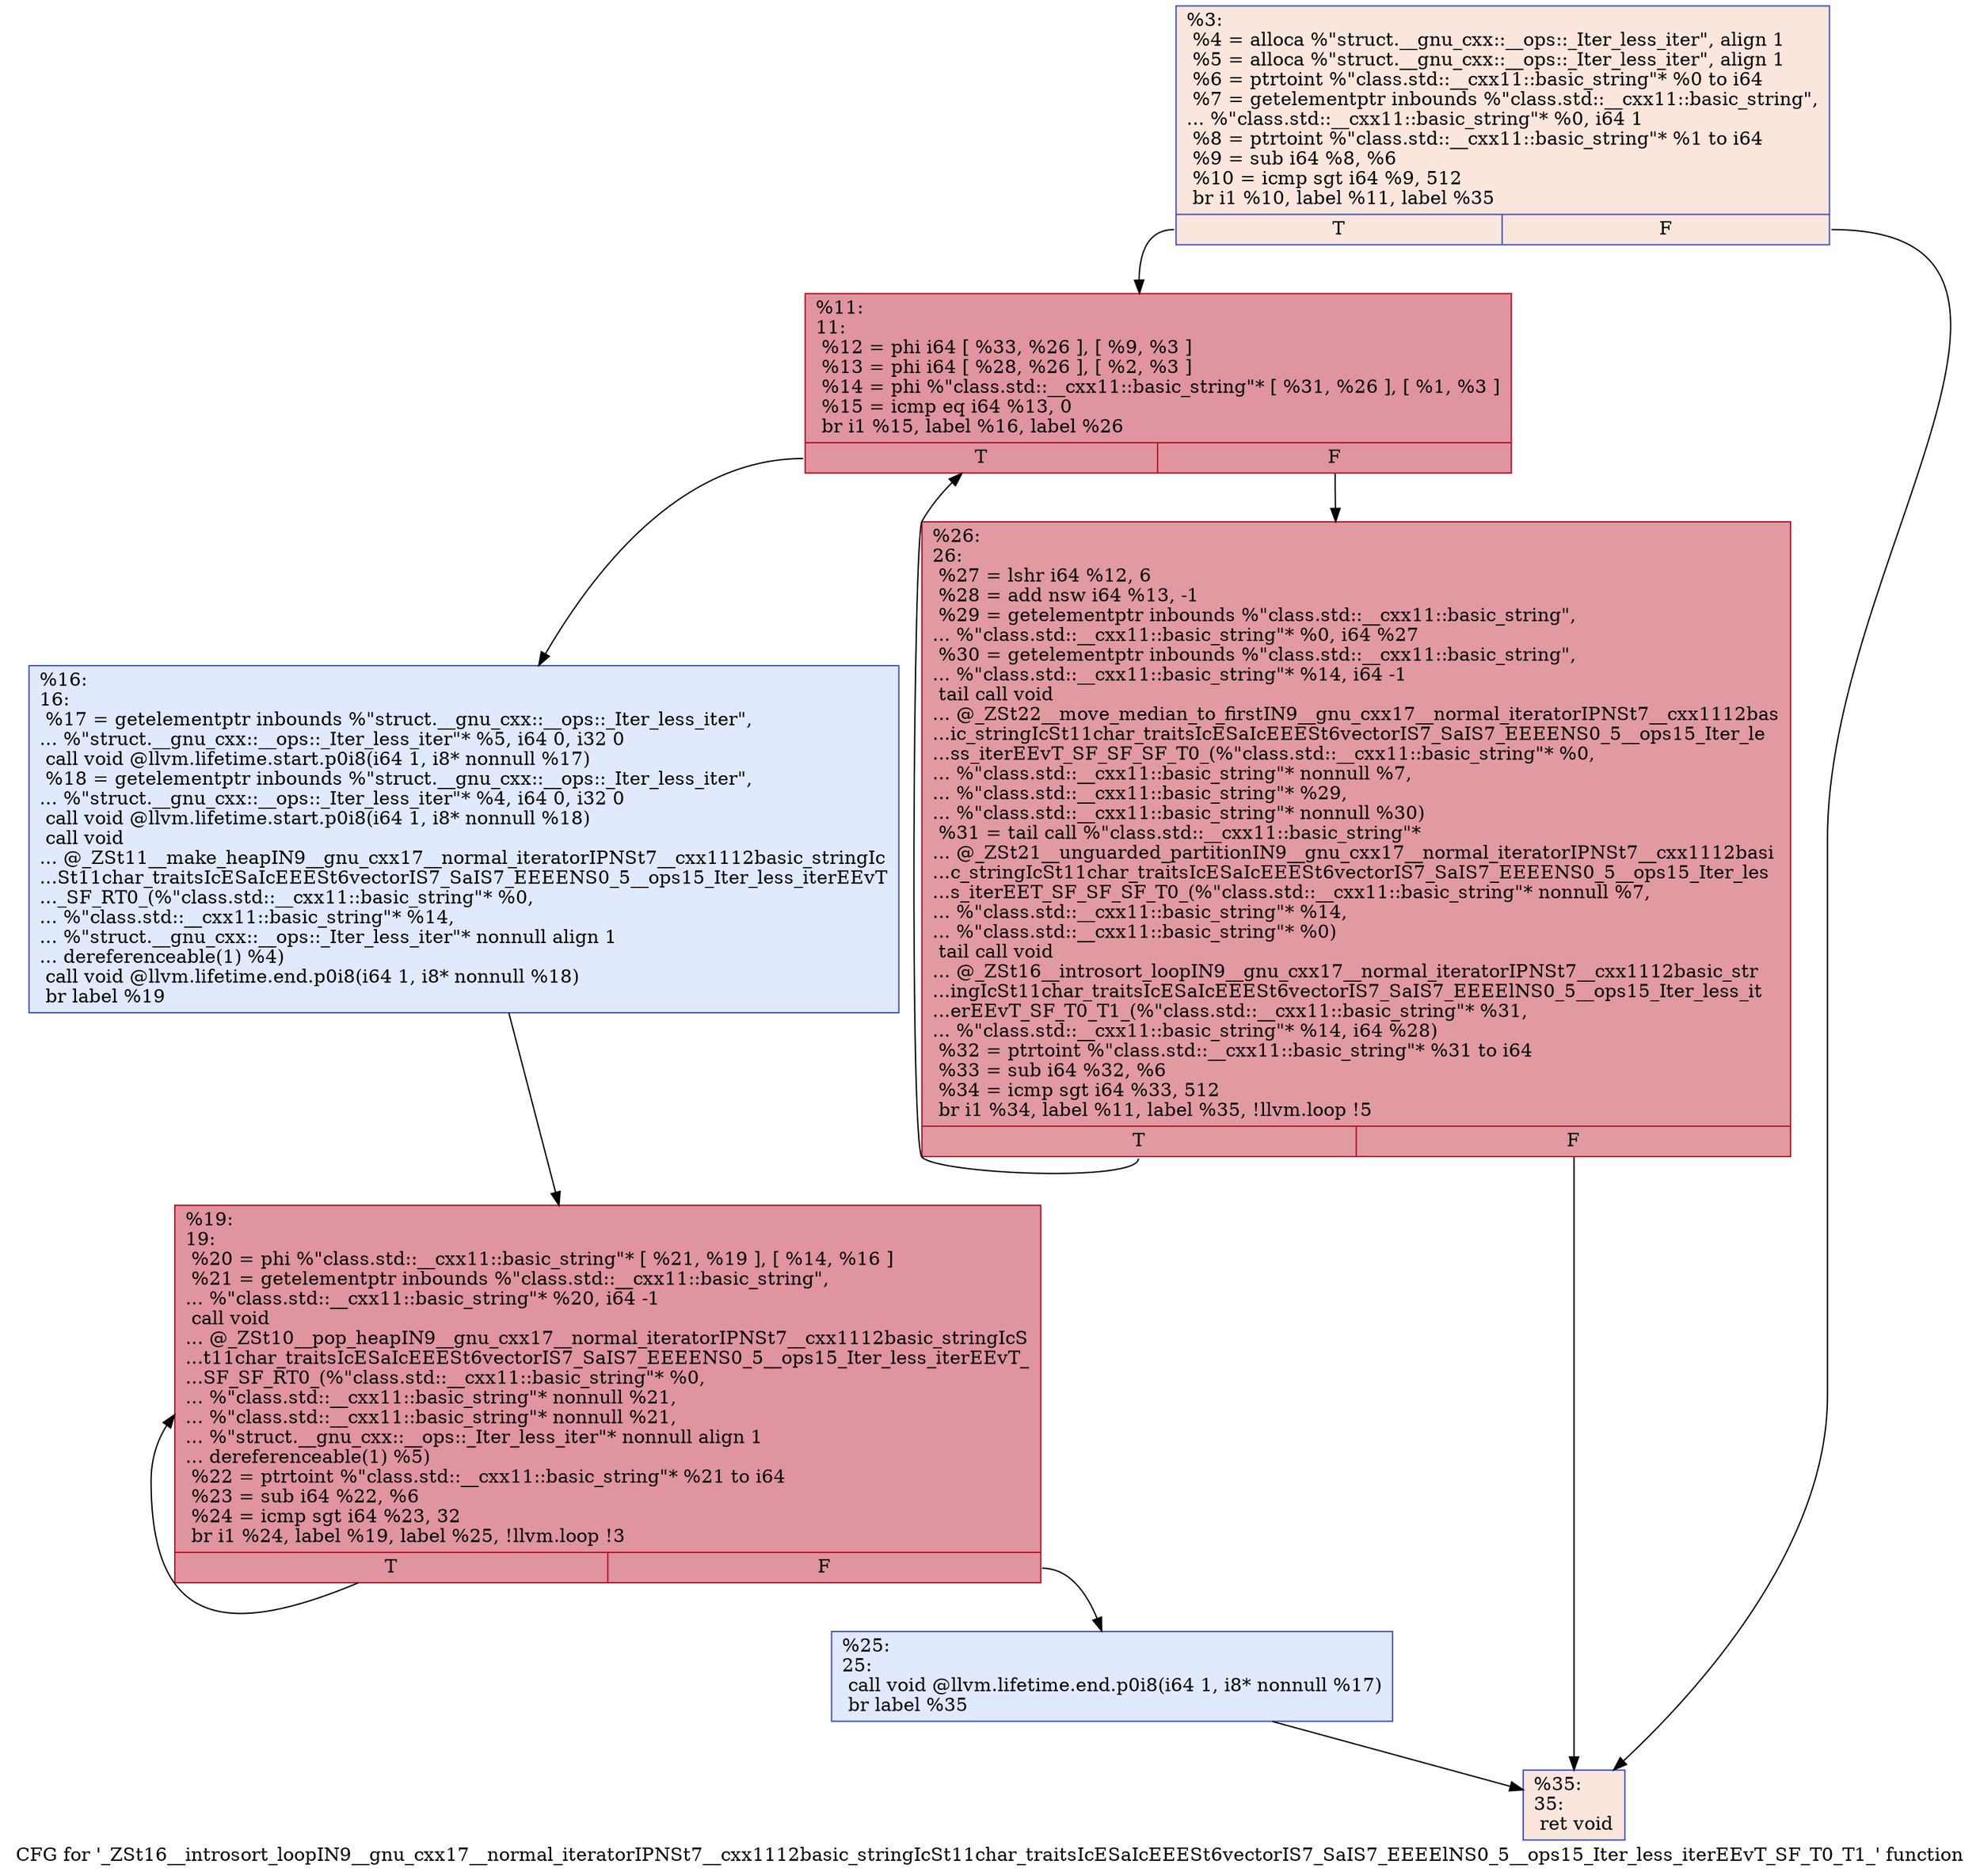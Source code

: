 digraph "CFG for '_ZSt16__introsort_loopIN9__gnu_cxx17__normal_iteratorIPNSt7__cxx1112basic_stringIcSt11char_traitsIcESaIcEEESt6vectorIS7_SaIS7_EEEElNS0_5__ops15_Iter_less_iterEEvT_SF_T0_T1_' function" {
	label="CFG for '_ZSt16__introsort_loopIN9__gnu_cxx17__normal_iteratorIPNSt7__cxx1112basic_stringIcSt11char_traitsIcESaIcEEESt6vectorIS7_SaIS7_EEEElNS0_5__ops15_Iter_less_iterEEvT_SF_T0_T1_' function";

	Node0x5599fb3f3e70 [shape=record,color="#3d50c3ff", style=filled, fillcolor="#f3c7b170",label="{%3:\l  %4 = alloca %\"struct.__gnu_cxx::__ops::_Iter_less_iter\", align 1\l  %5 = alloca %\"struct.__gnu_cxx::__ops::_Iter_less_iter\", align 1\l  %6 = ptrtoint %\"class.std::__cxx11::basic_string\"* %0 to i64\l  %7 = getelementptr inbounds %\"class.std::__cxx11::basic_string\",\l... %\"class.std::__cxx11::basic_string\"* %0, i64 1\l  %8 = ptrtoint %\"class.std::__cxx11::basic_string\"* %1 to i64\l  %9 = sub i64 %8, %6\l  %10 = icmp sgt i64 %9, 512\l  br i1 %10, label %11, label %35\l|{<s0>T|<s1>F}}"];
	Node0x5599fb3f3e70:s0 -> Node0x5599fb3f3f30;
	Node0x5599fb3f3e70:s1 -> Node0x5599fb3f4290;
	Node0x5599fb3f3f30 [shape=record,color="#b70d28ff", style=filled, fillcolor="#b70d2870",label="{%11:\l11:                                               \l  %12 = phi i64 [ %33, %26 ], [ %9, %3 ]\l  %13 = phi i64 [ %28, %26 ], [ %2, %3 ]\l  %14 = phi %\"class.std::__cxx11::basic_string\"* [ %31, %26 ], [ %1, %3 ]\l  %15 = icmp eq i64 %13, 0\l  br i1 %15, label %16, label %26\l|{<s0>T|<s1>F}}"];
	Node0x5599fb3f3f30:s0 -> Node0x5599fb3f4590;
	Node0x5599fb3f3f30:s1 -> Node0x5599fb3f4390;
	Node0x5599fb3f4590 [shape=record,color="#3d50c3ff", style=filled, fillcolor="#b9d0f970",label="{%16:\l16:                                               \l  %17 = getelementptr inbounds %\"struct.__gnu_cxx::__ops::_Iter_less_iter\",\l... %\"struct.__gnu_cxx::__ops::_Iter_less_iter\"* %5, i64 0, i32 0\l  call void @llvm.lifetime.start.p0i8(i64 1, i8* nonnull %17)\l  %18 = getelementptr inbounds %\"struct.__gnu_cxx::__ops::_Iter_less_iter\",\l... %\"struct.__gnu_cxx::__ops::_Iter_less_iter\"* %4, i64 0, i32 0\l  call void @llvm.lifetime.start.p0i8(i64 1, i8* nonnull %18)\l  call void\l... @_ZSt11__make_heapIN9__gnu_cxx17__normal_iteratorIPNSt7__cxx1112basic_stringIc\l...St11char_traitsIcESaIcEEESt6vectorIS7_SaIS7_EEEENS0_5__ops15_Iter_less_iterEEvT\l..._SF_RT0_(%\"class.std::__cxx11::basic_string\"* %0,\l... %\"class.std::__cxx11::basic_string\"* %14,\l... %\"struct.__gnu_cxx::__ops::_Iter_less_iter\"* nonnull align 1\l... dereferenceable(1) %4)\l  call void @llvm.lifetime.end.p0i8(i64 1, i8* nonnull %18)\l  br label %19\l}"];
	Node0x5599fb3f4590 -> Node0x5599fb3f4c90;
	Node0x5599fb3f4c90 [shape=record,color="#b70d28ff", style=filled, fillcolor="#b70d2870",label="{%19:\l19:                                               \l  %20 = phi %\"class.std::__cxx11::basic_string\"* [ %21, %19 ], [ %14, %16 ]\l  %21 = getelementptr inbounds %\"class.std::__cxx11::basic_string\",\l... %\"class.std::__cxx11::basic_string\"* %20, i64 -1\l  call void\l... @_ZSt10__pop_heapIN9__gnu_cxx17__normal_iteratorIPNSt7__cxx1112basic_stringIcS\l...t11char_traitsIcESaIcEEESt6vectorIS7_SaIS7_EEEENS0_5__ops15_Iter_less_iterEEvT_\l...SF_SF_RT0_(%\"class.std::__cxx11::basic_string\"* %0,\l... %\"class.std::__cxx11::basic_string\"* nonnull %21,\l... %\"class.std::__cxx11::basic_string\"* nonnull %21,\l... %\"struct.__gnu_cxx::__ops::_Iter_less_iter\"* nonnull align 1\l... dereferenceable(1) %5)\l  %22 = ptrtoint %\"class.std::__cxx11::basic_string\"* %21 to i64\l  %23 = sub i64 %22, %6\l  %24 = icmp sgt i64 %23, 32\l  br i1 %24, label %19, label %25, !llvm.loop !3\l|{<s0>T|<s1>F}}"];
	Node0x5599fb3f4c90:s0 -> Node0x5599fb3f4c90;
	Node0x5599fb3f4c90:s1 -> Node0x5599fb3f52c0;
	Node0x5599fb3f52c0 [shape=record,color="#3d50c3ff", style=filled, fillcolor="#b9d0f970",label="{%25:\l25:                                               \l  call void @llvm.lifetime.end.p0i8(i64 1, i8* nonnull %17)\l  br label %35\l}"];
	Node0x5599fb3f52c0 -> Node0x5599fb3f4290;
	Node0x5599fb3f4390 [shape=record,color="#b70d28ff", style=filled, fillcolor="#bb1b2c70",label="{%26:\l26:                                               \l  %27 = lshr i64 %12, 6\l  %28 = add nsw i64 %13, -1\l  %29 = getelementptr inbounds %\"class.std::__cxx11::basic_string\",\l... %\"class.std::__cxx11::basic_string\"* %0, i64 %27\l  %30 = getelementptr inbounds %\"class.std::__cxx11::basic_string\",\l... %\"class.std::__cxx11::basic_string\"* %14, i64 -1\l  tail call void\l... @_ZSt22__move_median_to_firstIN9__gnu_cxx17__normal_iteratorIPNSt7__cxx1112bas\l...ic_stringIcSt11char_traitsIcESaIcEEESt6vectorIS7_SaIS7_EEEENS0_5__ops15_Iter_le\l...ss_iterEEvT_SF_SF_SF_T0_(%\"class.std::__cxx11::basic_string\"* %0,\l... %\"class.std::__cxx11::basic_string\"* nonnull %7,\l... %\"class.std::__cxx11::basic_string\"* %29,\l... %\"class.std::__cxx11::basic_string\"* nonnull %30)\l  %31 = tail call %\"class.std::__cxx11::basic_string\"*\l... @_ZSt21__unguarded_partitionIN9__gnu_cxx17__normal_iteratorIPNSt7__cxx1112basi\l...c_stringIcSt11char_traitsIcESaIcEEESt6vectorIS7_SaIS7_EEEENS0_5__ops15_Iter_les\l...s_iterEET_SF_SF_SF_T0_(%\"class.std::__cxx11::basic_string\"* nonnull %7,\l... %\"class.std::__cxx11::basic_string\"* %14,\l... %\"class.std::__cxx11::basic_string\"* %0)\l  tail call void\l... @_ZSt16__introsort_loopIN9__gnu_cxx17__normal_iteratorIPNSt7__cxx1112basic_str\l...ingIcSt11char_traitsIcESaIcEEESt6vectorIS7_SaIS7_EEEElNS0_5__ops15_Iter_less_it\l...erEEvT_SF_T0_T1_(%\"class.std::__cxx11::basic_string\"* %31,\l... %\"class.std::__cxx11::basic_string\"* %14, i64 %28)\l  %32 = ptrtoint %\"class.std::__cxx11::basic_string\"* %31 to i64\l  %33 = sub i64 %32, %6\l  %34 = icmp sgt i64 %33, 512\l  br i1 %34, label %11, label %35, !llvm.loop !5\l|{<s0>T|<s1>F}}"];
	Node0x5599fb3f4390:s0 -> Node0x5599fb3f3f30;
	Node0x5599fb3f4390:s1 -> Node0x5599fb3f4290;
	Node0x5599fb3f4290 [shape=record,color="#3d50c3ff", style=filled, fillcolor="#f3c7b170",label="{%35:\l35:                                               \l  ret void\l}"];
}
